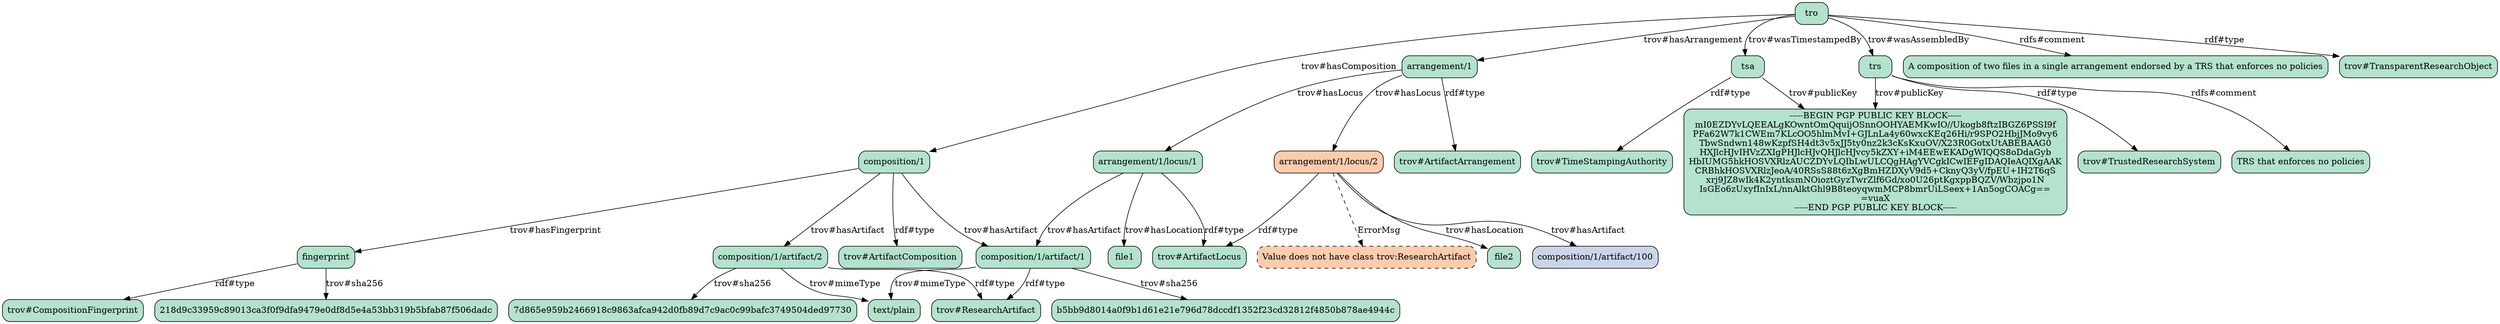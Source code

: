 strict digraph "" {
	"composition/1"	[fillcolor="#b3e2cd",
		shape=box,
		style="filled, rounded"];
	fingerprint	[fillcolor="#b3e2cd",
		shape=box,
		style="filled, rounded"];
	"composition/1" -> fingerprint	[label="trov#hasFingerprint"];
	"composition/1/artifact/2"	[fillcolor="#b3e2cd",
		shape=box,
		style="filled, rounded"];
	"composition/1" -> "composition/1/artifact/2"	[label="trov#hasArtifact"];
	"composition/1/artifact/1"	[fillcolor="#b3e2cd",
		shape=box,
		style="filled, rounded"];
	"composition/1" -> "composition/1/artifact/1"	[label="trov#hasArtifact"];
	"trov#ArtifactComposition"	[fillcolor="#b3e2cd",
		shape=box,
		style="filled, rounded"];
	"composition/1" -> "trov#ArtifactComposition"	[label="rdf#type"];
	"trov#CompositionFingerprint"	[fillcolor="#b3e2cd",
		shape=box,
		style="filled, rounded"];
	fingerprint -> "trov#CompositionFingerprint"	[label="rdf#type"];
	"218d9c33959c89013ca3f0f9dfa9479e0df8d5e4a53bb319b5bfab87f506dadc"	[fillcolor="#b3e2cd",
		shape=box,
		style="filled, rounded"];
	fingerprint -> "218d9c33959c89013ca3f0f9dfa9479e0df8d5e4a53bb319b5bfab87f506dadc"	[label="trov#sha256"];
	tsa	[fillcolor="#b3e2cd",
		shape=box,
		style="filled, rounded"];
	"trov#TimeStampingAuthority"	[fillcolor="#b3e2cd",
		shape=box,
		style="filled, rounded"];
	tsa -> "trov#TimeStampingAuthority"	[label="rdf#type"];
	"-----BEGIN PGP PUBLIC KEY BLOCK-----
mI0EZDYvLQEEALgKOwntOmQquijOSnnOOHYAEMKwIO//Ukogb8ftzIBGZ6PSSI9f
PFa62W7k1CWEm7KLcOO5hlmMvI+\
GJLnLa4y60wxcKEq26Hi/r9SPO2HbjJMo9vy6
TbwSndwn148wKzpfSH4dt3v5xJJ5ty0nz2k3cKsKxuOV/X23R0GotxUtABEBAAG0
HXJlcHJvIHVzZXIgPHJlcHJvQHJlcHJvcy5kZXY+\
iM4EEwEKADgWIQQS8oDdaGyb
HbIUMG5hkHOSVXRlzAUCZDYvLQIbLwULCQgHAgYVCgkICwIEFgIDAQIeAQIXgAAK
CRBhkHOSVXRlzJeoA/40RSsS88t6zXgBmHZDXyV9d5+\
CknyQ3yV/fpEU+IH2T6qS
xrj9JZ8wIk4K2yntksmNOioztGyzTwrZlf6Gd/xo0U26ptKgxppBQZV/Wbzjpo1N
IsGEo6zUxyfInIxL/nnAlktGhl9B8teoyqwmMCP8bmrUiLSeex+\
1An5ogCOACg==
=vuaX
-----END PGP PUBLIC KEY BLOCK-----
"	[fillcolor="#b3e2cd",
		shape=box,
		style="filled, rounded"];
	tsa -> "-----BEGIN PGP PUBLIC KEY BLOCK-----
mI0EZDYvLQEEALgKOwntOmQquijOSnnOOHYAEMKwIO//Ukogb8ftzIBGZ6PSSI9f
PFa62W7k1CWEm7KLcOO5hlmMvI+\
GJLnLa4y60wxcKEq26Hi/r9SPO2HbjJMo9vy6
TbwSndwn148wKzpfSH4dt3v5xJJ5ty0nz2k3cKsKxuOV/X23R0GotxUtABEBAAG0
HXJlcHJvIHVzZXIgPHJlcHJvQHJlcHJvcy5kZXY+\
iM4EEwEKADgWIQQS8oDdaGyb
HbIUMG5hkHOSVXRlzAUCZDYvLQIbLwULCQgHAgYVCgkICwIEFgIDAQIeAQIXgAAK
CRBhkHOSVXRlzJeoA/40RSsS88t6zXgBmHZDXyV9d5+\
CknyQ3yV/fpEU+IH2T6qS
xrj9JZ8wIk4K2yntksmNOioztGyzTwrZlf6Gd/xo0U26ptKgxppBQZV/Wbzjpo1N
IsGEo6zUxyfInIxL/nnAlktGhl9B8teoyqwmMCP8bmrUiLSeex+\
1An5ogCOACg==
=vuaX
-----END PGP PUBLIC KEY BLOCK-----
"	[label="trov#publicKey"];
	"arrangement/1/locus/2"	[fillcolor="#fdccac",
		shape=box,
		style="filled, rounded"];
	file2	[fillcolor="#b3e2cd",
		shape=box,
		style="filled, rounded"];
	"arrangement/1/locus/2" -> file2	[label="trov#hasLocation"];
	"trov#ArtifactLocus"	[fillcolor="#b3e2cd",
		shape=box,
		style="filled, rounded"];
	"arrangement/1/locus/2" -> "trov#ArtifactLocus"	[label="rdf#type"];
	"composition/1/artifact/100"	[fillcolor="#cbd5e8",
		shape=box,
		style="filled, rounded"];
	"arrangement/1/locus/2" -> "composition/1/artifact/100"	[label="trov#hasArtifact"];
	"Value does not have class trov:ResearchArtifact"	[fillcolor="#fdccac",
		shape=box,
		style="filled, rounded, dashed"];
	"arrangement/1/locus/2" -> "Value does not have class trov:ResearchArtifact"	[label=ErrorMsg,
		style=dashed];
	"arrangement/1"	[fillcolor="#b3e2cd",
		shape=box,
		style="filled, rounded"];
	"arrangement/1" -> "arrangement/1/locus/2"	[label="trov#hasLocus"];
	"arrangement/1/locus/1"	[fillcolor="#b3e2cd",
		shape=box,
		style="filled, rounded"];
	"arrangement/1" -> "arrangement/1/locus/1"	[label="trov#hasLocus"];
	"trov#ArtifactArrangement"	[fillcolor="#b3e2cd",
		shape=box,
		style="filled, rounded"];
	"arrangement/1" -> "trov#ArtifactArrangement"	[label="rdf#type"];
	"text/plain"	[fillcolor="#b3e2cd",
		shape=box,
		style="filled, rounded"];
	"composition/1/artifact/2" -> "text/plain"	[label="trov#mimeType"];
	"7d865e959b2466918c9863afca942d0fb89d7c9ac0c99bafc3749504ded97730"	[fillcolor="#b3e2cd",
		shape=box,
		style="filled, rounded"];
	"composition/1/artifact/2" -> "7d865e959b2466918c9863afca942d0fb89d7c9ac0c99bafc3749504ded97730"	[label="trov#sha256"];
	"trov#ResearchArtifact"	[fillcolor="#b3e2cd",
		shape=box,
		style="filled, rounded"];
	"composition/1/artifact/2" -> "trov#ResearchArtifact"	[label="rdf#type"];
	"arrangement/1/locus/1" -> "trov#ArtifactLocus"	[label="rdf#type"];
	"arrangement/1/locus/1" -> "composition/1/artifact/1"	[label="trov#hasArtifact"];
	file1	[fillcolor="#b3e2cd",
		shape=box,
		style="filled, rounded"];
	"arrangement/1/locus/1" -> file1	[label="trov#hasLocation"];
	tro	[fillcolor="#b3e2cd",
		shape=box,
		style="filled, rounded"];
	tro -> "composition/1"	[label="trov#hasComposition"];
	tro -> tsa	[label="trov#wasTimestampedBy"];
	tro -> "arrangement/1"	[label="trov#hasArrangement"];
	"A composition of two files in a single arrangement endorsed by a TRS that enforces no policies"	[fillcolor="#b3e2cd",
		shape=box,
		style="filled, rounded"];
	tro -> "A composition of two files in a single arrangement endorsed by a TRS that enforces no policies"	[label="rdfs#comment"];
	trs	[fillcolor="#b3e2cd",
		shape=box,
		style="filled, rounded"];
	tro -> trs	[label="trov#wasAssembledBy"];
	"trov#TransparentResearchObject"	[fillcolor="#b3e2cd",
		shape=box,
		style="filled, rounded"];
	tro -> "trov#TransparentResearchObject"	[label="rdf#type"];
	"composition/1/artifact/1" -> "text/plain"	[label="trov#mimeType"];
	b5bb9d8014a0f9b1d61e21e796d78dccdf1352f23cd32812f4850b878ae4944c	[fillcolor="#b3e2cd",
		shape=box,
		style="filled, rounded"];
	"composition/1/artifact/1" -> b5bb9d8014a0f9b1d61e21e796d78dccdf1352f23cd32812f4850b878ae4944c	[label="trov#sha256"];
	"composition/1/artifact/1" -> "trov#ResearchArtifact"	[label="rdf#type"];
	"trov#TrustedResearchSystem"	[fillcolor="#b3e2cd",
		shape=box,
		style="filled, rounded"];
	trs -> "trov#TrustedResearchSystem"	[label="rdf#type"];
	trs -> "-----BEGIN PGP PUBLIC KEY BLOCK-----
mI0EZDYvLQEEALgKOwntOmQquijOSnnOOHYAEMKwIO//Ukogb8ftzIBGZ6PSSI9f
PFa62W7k1CWEm7KLcOO5hlmMvI+\
GJLnLa4y60wxcKEq26Hi/r9SPO2HbjJMo9vy6
TbwSndwn148wKzpfSH4dt3v5xJJ5ty0nz2k3cKsKxuOV/X23R0GotxUtABEBAAG0
HXJlcHJvIHVzZXIgPHJlcHJvQHJlcHJvcy5kZXY+\
iM4EEwEKADgWIQQS8oDdaGyb
HbIUMG5hkHOSVXRlzAUCZDYvLQIbLwULCQgHAgYVCgkICwIEFgIDAQIeAQIXgAAK
CRBhkHOSVXRlzJeoA/40RSsS88t6zXgBmHZDXyV9d5+\
CknyQ3yV/fpEU+IH2T6qS
xrj9JZ8wIk4K2yntksmNOioztGyzTwrZlf6Gd/xo0U26ptKgxppBQZV/Wbzjpo1N
IsGEo6zUxyfInIxL/nnAlktGhl9B8teoyqwmMCP8bmrUiLSeex+\
1An5ogCOACg==
=vuaX
-----END PGP PUBLIC KEY BLOCK-----
"	[label="trov#publicKey"];
	"TRS that enforces no policies"	[fillcolor="#b3e2cd",
		shape=box,
		style="filled, rounded"];
	trs -> "TRS that enforces no policies"	[label="rdfs#comment"];
}
